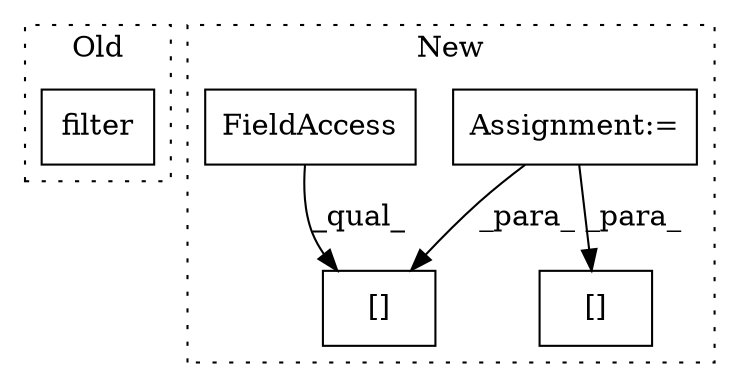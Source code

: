 digraph G {
subgraph cluster0 {
1 [label="filter" a="32" s="429,476" l="7,1" shape="box"];
label = "Old";
style="dotted";
}
subgraph cluster1 {
2 [label="[]" a="2" s="745,771" l="17,1" shape="box"];
3 [label="Assignment:=" a="7" s="387" l="1" shape="box"];
4 [label="FieldAccess" a="22" s="745" l="16" shape="box"];
5 [label="[]" a="2" s="667,693" l="17,1" shape="box"];
label = "New";
style="dotted";
}
3 -> 5 [label="_para_"];
3 -> 2 [label="_para_"];
4 -> 2 [label="_qual_"];
}